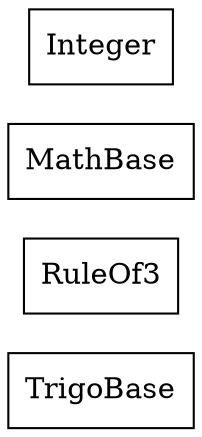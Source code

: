 strict digraph class_diagram {
  rankdir=LR;
  TypeTrigoBase[
    label="TrigoBase",
    URL="TrigoBase.html",
    tooltip="com.sekati.math.TrigoBase",
    shape="record"
  ];
  TypeRuleOf3[
    label="RuleOf3",
    URL="RuleOf3.html",
    tooltip="com.sekati.math.RuleOf3",
    shape="record"
  ];
  TypeMathBase[
    label="MathBase",
    URL="MathBase.html",
    tooltip="com.sekati.math.MathBase",
    shape="record"
  ];
  TypeInteger[
    label="Integer",
    URL="Integer.html",
    tooltip="com.sekati.math.Integer",
    shape="record"
  ];
}
